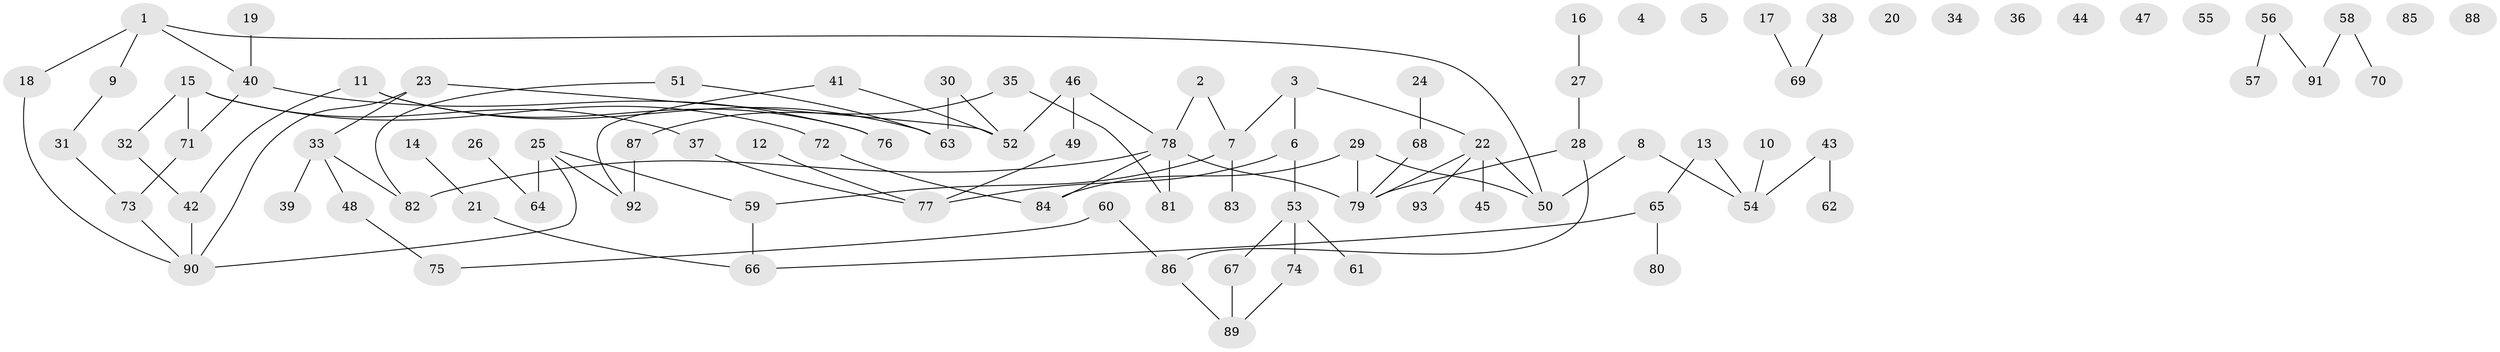 // Generated by graph-tools (version 1.1) at 2025/39/03/09/25 04:39:14]
// undirected, 93 vertices, 101 edges
graph export_dot {
graph [start="1"]
  node [color=gray90,style=filled];
  1;
  2;
  3;
  4;
  5;
  6;
  7;
  8;
  9;
  10;
  11;
  12;
  13;
  14;
  15;
  16;
  17;
  18;
  19;
  20;
  21;
  22;
  23;
  24;
  25;
  26;
  27;
  28;
  29;
  30;
  31;
  32;
  33;
  34;
  35;
  36;
  37;
  38;
  39;
  40;
  41;
  42;
  43;
  44;
  45;
  46;
  47;
  48;
  49;
  50;
  51;
  52;
  53;
  54;
  55;
  56;
  57;
  58;
  59;
  60;
  61;
  62;
  63;
  64;
  65;
  66;
  67;
  68;
  69;
  70;
  71;
  72;
  73;
  74;
  75;
  76;
  77;
  78;
  79;
  80;
  81;
  82;
  83;
  84;
  85;
  86;
  87;
  88;
  89;
  90;
  91;
  92;
  93;
  1 -- 9;
  1 -- 18;
  1 -- 40;
  1 -- 50;
  2 -- 7;
  2 -- 78;
  3 -- 6;
  3 -- 7;
  3 -- 22;
  6 -- 53;
  6 -- 77;
  7 -- 59;
  7 -- 83;
  8 -- 50;
  8 -- 54;
  9 -- 31;
  10 -- 54;
  11 -- 42;
  11 -- 63;
  11 -- 76;
  12 -- 77;
  13 -- 54;
  13 -- 65;
  14 -- 21;
  15 -- 32;
  15 -- 37;
  15 -- 71;
  15 -- 72;
  16 -- 27;
  17 -- 69;
  18 -- 90;
  19 -- 40;
  21 -- 66;
  22 -- 45;
  22 -- 50;
  22 -- 79;
  22 -- 93;
  23 -- 33;
  23 -- 52;
  23 -- 90;
  24 -- 68;
  25 -- 59;
  25 -- 64;
  25 -- 90;
  25 -- 92;
  26 -- 64;
  27 -- 28;
  28 -- 79;
  28 -- 86;
  29 -- 50;
  29 -- 79;
  29 -- 84;
  30 -- 52;
  30 -- 63;
  31 -- 73;
  32 -- 42;
  33 -- 39;
  33 -- 48;
  33 -- 82;
  35 -- 81;
  35 -- 87;
  37 -- 77;
  38 -- 69;
  40 -- 71;
  40 -- 76;
  41 -- 52;
  41 -- 92;
  42 -- 90;
  43 -- 54;
  43 -- 62;
  46 -- 49;
  46 -- 52;
  46 -- 78;
  48 -- 75;
  49 -- 77;
  51 -- 63;
  51 -- 82;
  53 -- 61;
  53 -- 67;
  53 -- 74;
  56 -- 57;
  56 -- 91;
  58 -- 70;
  58 -- 91;
  59 -- 66;
  60 -- 75;
  60 -- 86;
  65 -- 66;
  65 -- 80;
  67 -- 89;
  68 -- 79;
  71 -- 73;
  72 -- 84;
  73 -- 90;
  74 -- 89;
  78 -- 79;
  78 -- 81;
  78 -- 82;
  78 -- 84;
  86 -- 89;
  87 -- 92;
}
